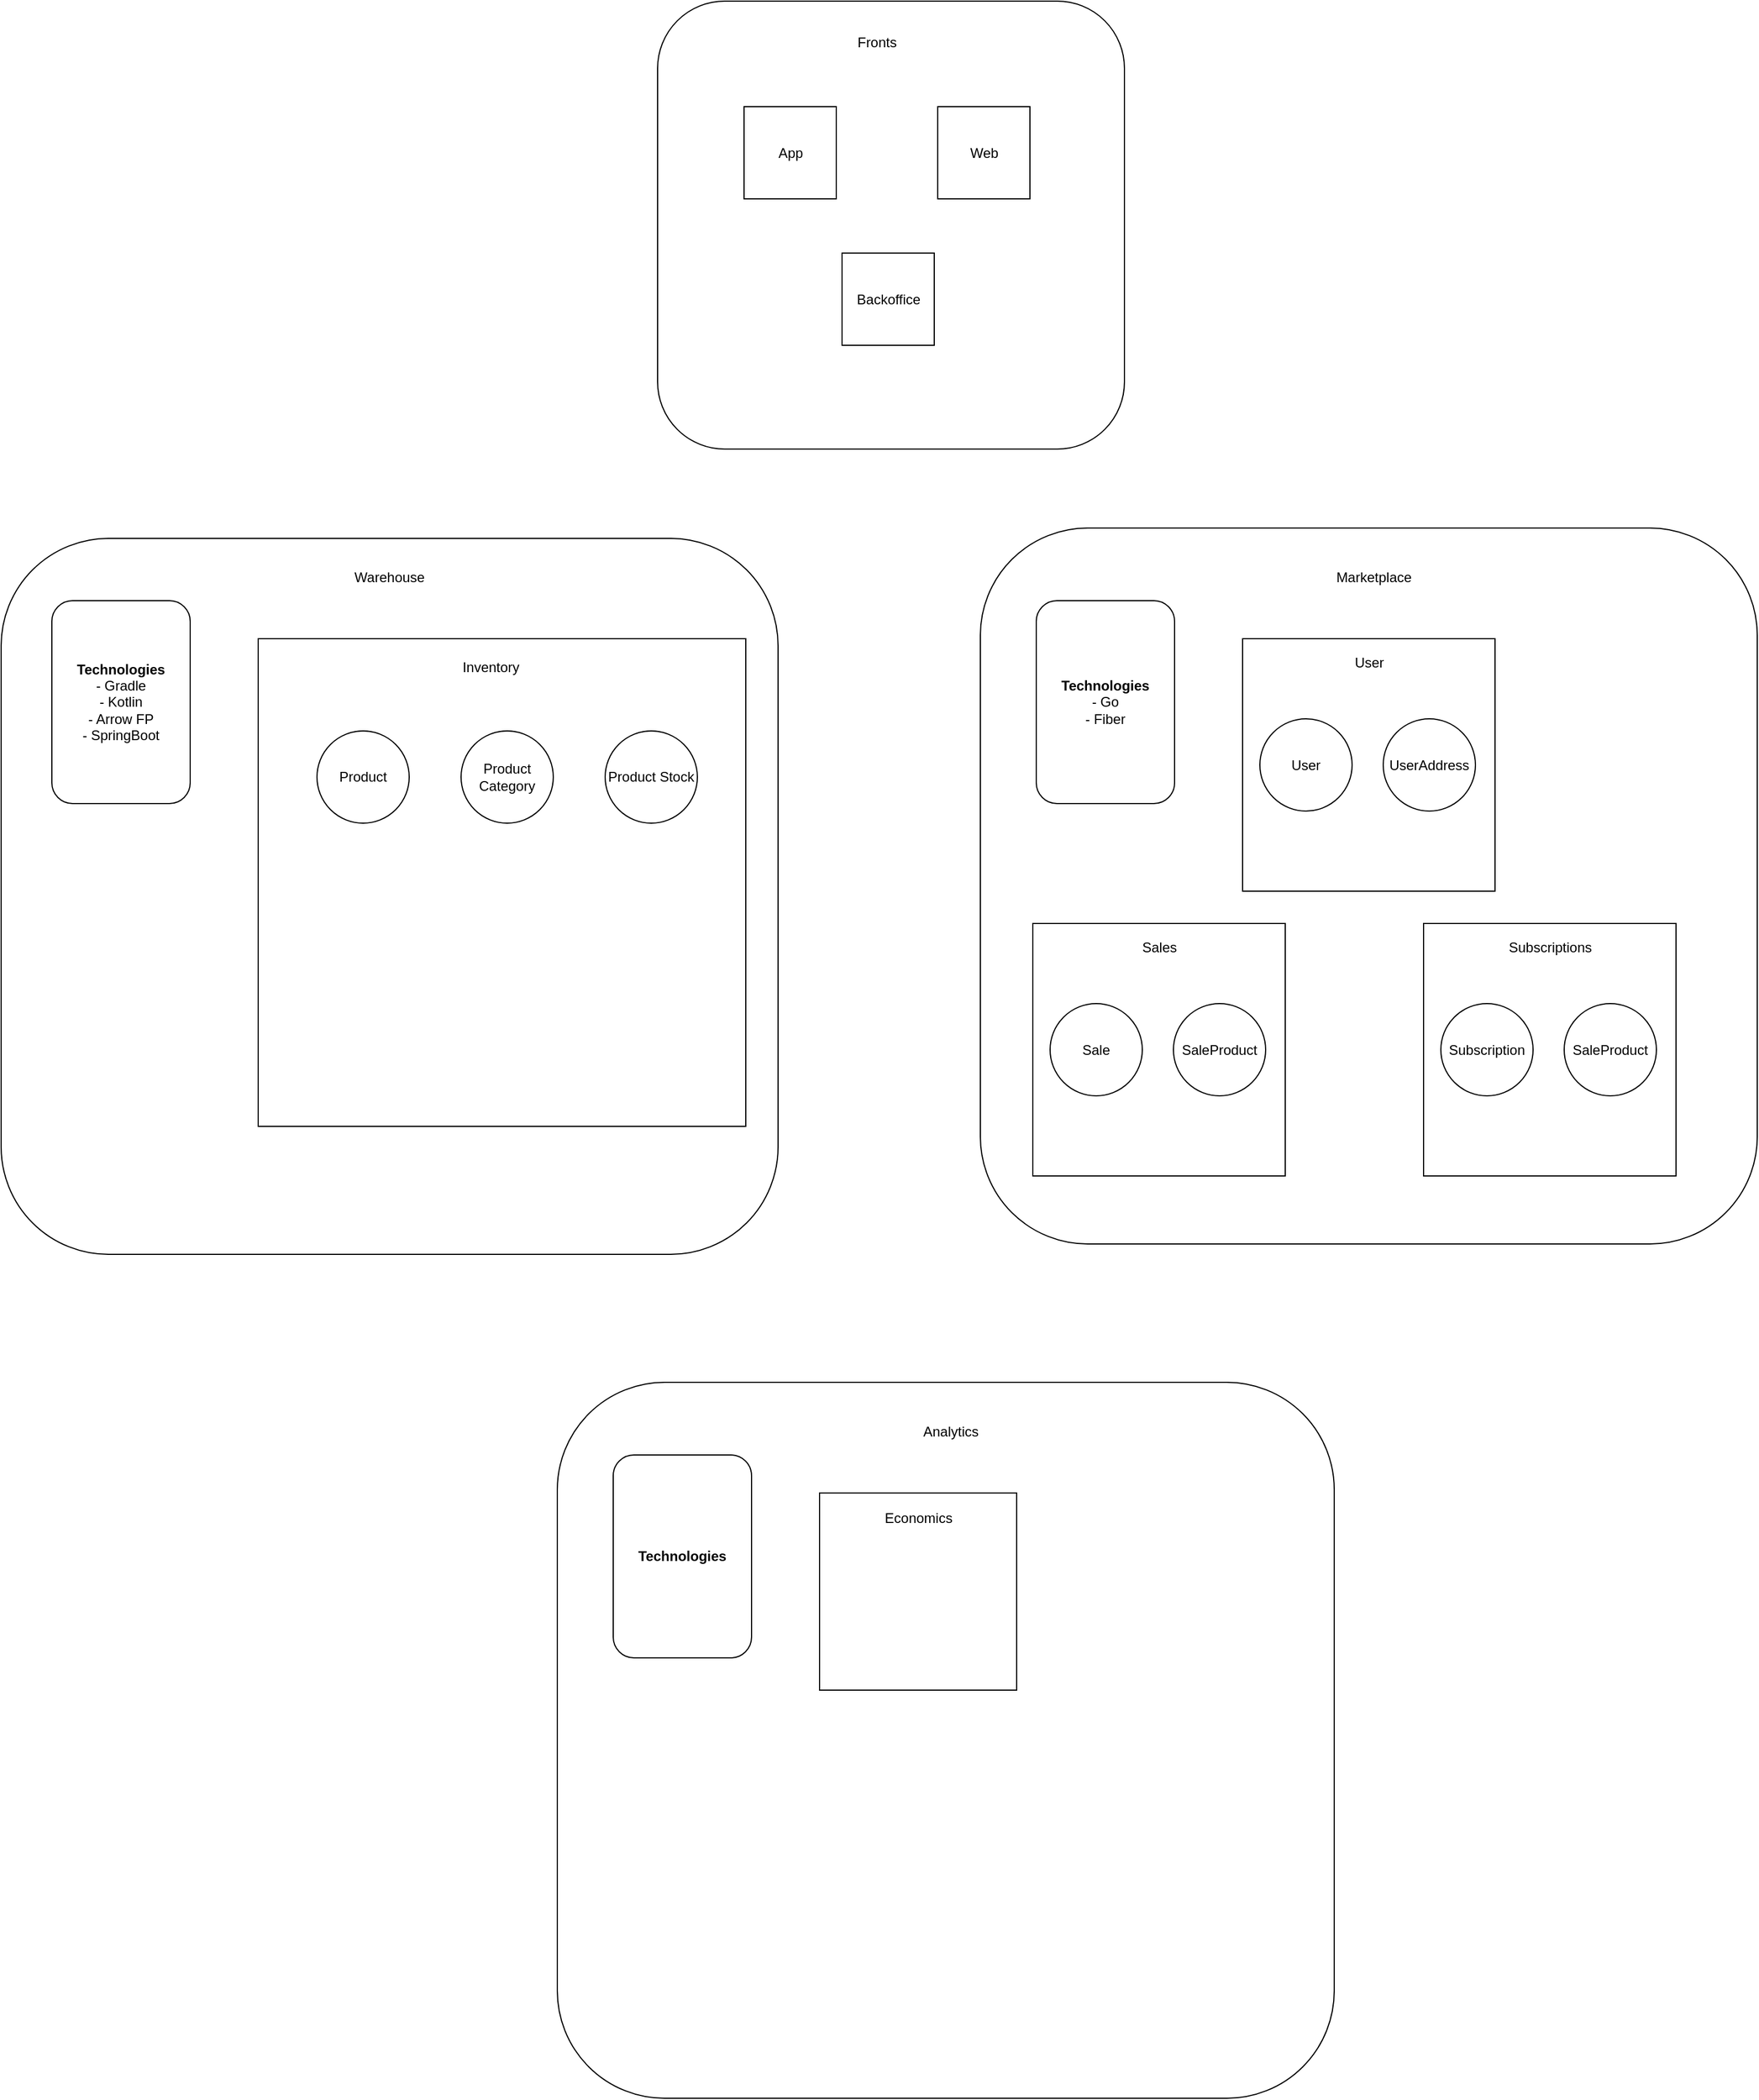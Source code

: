 <mxfile version="20.8.20" type="github">
  <diagram name="Overview" id="11RcOUhjewewihDyenK6">
    <mxGraphModel dx="2872" dy="1506" grid="0" gridSize="10" guides="1" tooltips="1" connect="1" arrows="1" fold="1" page="0" pageScale="1" pageWidth="827" pageHeight="1169" math="0" shadow="0">
      <root>
        <mxCell id="0" />
        <mxCell id="1" parent="0" />
        <mxCell id="3zyel6Lu_8X5XFJ0s7aJ-2" value="" style="rounded=1;whiteSpace=wrap;html=1;" vertex="1" parent="1">
          <mxGeometry x="-426" y="152" width="674" height="621" as="geometry" />
        </mxCell>
        <mxCell id="3zyel6Lu_8X5XFJ0s7aJ-3" value="Warehouse" style="text;html=1;strokeColor=none;fillColor=none;align=center;verticalAlign=middle;whiteSpace=wrap;rounded=0;" vertex="1" parent="1">
          <mxGeometry x="-119" y="171" width="60" height="30" as="geometry" />
        </mxCell>
        <mxCell id="3zyel6Lu_8X5XFJ0s7aJ-4" value="&lt;b&gt;Technologies&lt;/b&gt;&lt;br&gt;- Gradle&lt;br&gt;- Kotlin&lt;br&gt;- Arrow FP&lt;br&gt;- SpringBoot" style="rounded=1;whiteSpace=wrap;html=1;" vertex="1" parent="1">
          <mxGeometry x="-382" y="206" width="120" height="176" as="geometry" />
        </mxCell>
        <mxCell id="3zyel6Lu_8X5XFJ0s7aJ-8" value="" style="whiteSpace=wrap;html=1;aspect=fixed;" vertex="1" parent="1">
          <mxGeometry x="-203" y="239" width="423" height="423" as="geometry" />
        </mxCell>
        <mxCell id="3zyel6Lu_8X5XFJ0s7aJ-9" value="Product" style="ellipse;whiteSpace=wrap;html=1;aspect=fixed;" vertex="1" parent="1">
          <mxGeometry x="-152" y="319" width="80" height="80" as="geometry" />
        </mxCell>
        <mxCell id="3zyel6Lu_8X5XFJ0s7aJ-10" value="Product Category" style="ellipse;whiteSpace=wrap;html=1;aspect=fixed;" vertex="1" parent="1">
          <mxGeometry x="-27" y="319" width="80" height="80" as="geometry" />
        </mxCell>
        <mxCell id="3zyel6Lu_8X5XFJ0s7aJ-11" value="Product Stock" style="ellipse;whiteSpace=wrap;html=1;aspect=fixed;" vertex="1" parent="1">
          <mxGeometry x="98" y="319" width="80" height="80" as="geometry" />
        </mxCell>
        <mxCell id="3zyel6Lu_8X5XFJ0s7aJ-12" value="Inventory" style="text;html=1;strokeColor=none;fillColor=none;align=center;verticalAlign=middle;whiteSpace=wrap;rounded=0;" vertex="1" parent="1">
          <mxGeometry x="-31" y="249" width="60" height="30" as="geometry" />
        </mxCell>
        <mxCell id="3zyel6Lu_8X5XFJ0s7aJ-13" value="" style="rounded=1;whiteSpace=wrap;html=1;" vertex="1" parent="1">
          <mxGeometry x="423.5" y="143" width="674" height="621" as="geometry" />
        </mxCell>
        <mxCell id="3zyel6Lu_8X5XFJ0s7aJ-14" value="Marketplace" style="text;html=1;strokeColor=none;fillColor=none;align=center;verticalAlign=middle;whiteSpace=wrap;rounded=0;" vertex="1" parent="1">
          <mxGeometry x="735" y="171" width="60" height="30" as="geometry" />
        </mxCell>
        <mxCell id="3zyel6Lu_8X5XFJ0s7aJ-15" value="&lt;b&gt;Technologies&lt;/b&gt;&lt;br&gt;- Go&lt;br&gt;- Fiber" style="rounded=1;whiteSpace=wrap;html=1;" vertex="1" parent="1">
          <mxGeometry x="472" y="206" width="120" height="176" as="geometry" />
        </mxCell>
        <mxCell id="3zyel6Lu_8X5XFJ0s7aJ-16" value="" style="whiteSpace=wrap;html=1;aspect=fixed;" vertex="1" parent="1">
          <mxGeometry x="651" y="239" width="219" height="219" as="geometry" />
        </mxCell>
        <mxCell id="3zyel6Lu_8X5XFJ0s7aJ-17" value="User" style="ellipse;whiteSpace=wrap;html=1;aspect=fixed;" vertex="1" parent="1">
          <mxGeometry x="666" y="308.5" width="80" height="80" as="geometry" />
        </mxCell>
        <mxCell id="3zyel6Lu_8X5XFJ0s7aJ-18" value="UserAddress" style="ellipse;whiteSpace=wrap;html=1;aspect=fixed;" vertex="1" parent="1">
          <mxGeometry x="773" y="308.5" width="80" height="80" as="geometry" />
        </mxCell>
        <mxCell id="3zyel6Lu_8X5XFJ0s7aJ-20" value="User" style="text;html=1;strokeColor=none;fillColor=none;align=center;verticalAlign=middle;whiteSpace=wrap;rounded=0;" vertex="1" parent="1">
          <mxGeometry x="730.5" y="245" width="60" height="30" as="geometry" />
        </mxCell>
        <mxCell id="3zyel6Lu_8X5XFJ0s7aJ-21" value="" style="whiteSpace=wrap;html=1;aspect=fixed;" vertex="1" parent="1">
          <mxGeometry x="469" y="486" width="219" height="219" as="geometry" />
        </mxCell>
        <mxCell id="3zyel6Lu_8X5XFJ0s7aJ-22" value="Sale" style="ellipse;whiteSpace=wrap;html=1;aspect=fixed;" vertex="1" parent="1">
          <mxGeometry x="484" y="555.5" width="80" height="80" as="geometry" />
        </mxCell>
        <mxCell id="3zyel6Lu_8X5XFJ0s7aJ-23" value="SaleProduct" style="ellipse;whiteSpace=wrap;html=1;aspect=fixed;" vertex="1" parent="1">
          <mxGeometry x="591" y="555.5" width="80" height="80" as="geometry" />
        </mxCell>
        <mxCell id="3zyel6Lu_8X5XFJ0s7aJ-24" value="Sales" style="text;html=1;strokeColor=none;fillColor=none;align=center;verticalAlign=middle;whiteSpace=wrap;rounded=0;" vertex="1" parent="1">
          <mxGeometry x="548.5" y="492" width="60" height="30" as="geometry" />
        </mxCell>
        <mxCell id="3zyel6Lu_8X5XFJ0s7aJ-25" value="" style="rounded=1;whiteSpace=wrap;html=1;" vertex="1" parent="1">
          <mxGeometry x="56.5" y="884" width="674" height="621" as="geometry" />
        </mxCell>
        <mxCell id="3zyel6Lu_8X5XFJ0s7aJ-26" value="Analytics" style="text;html=1;strokeColor=none;fillColor=none;align=center;verticalAlign=middle;whiteSpace=wrap;rounded=0;" vertex="1" parent="1">
          <mxGeometry x="368" y="912" width="60" height="30" as="geometry" />
        </mxCell>
        <mxCell id="3zyel6Lu_8X5XFJ0s7aJ-27" value="&lt;b&gt;Technologies&lt;/b&gt;" style="rounded=1;whiteSpace=wrap;html=1;" vertex="1" parent="1">
          <mxGeometry x="105" y="947" width="120" height="176" as="geometry" />
        </mxCell>
        <mxCell id="3zyel6Lu_8X5XFJ0s7aJ-28" value="" style="whiteSpace=wrap;html=1;aspect=fixed;" vertex="1" parent="1">
          <mxGeometry x="284" y="980" width="171" height="171" as="geometry" />
        </mxCell>
        <mxCell id="3zyel6Lu_8X5XFJ0s7aJ-31" value="Economics" style="text;html=1;strokeColor=none;fillColor=none;align=center;verticalAlign=middle;whiteSpace=wrap;rounded=0;" vertex="1" parent="1">
          <mxGeometry x="339.5" y="987" width="60" height="30" as="geometry" />
        </mxCell>
        <mxCell id="3zyel6Lu_8X5XFJ0s7aJ-36" value="" style="whiteSpace=wrap;html=1;aspect=fixed;" vertex="1" parent="1">
          <mxGeometry x="808" y="486" width="219" height="219" as="geometry" />
        </mxCell>
        <mxCell id="3zyel6Lu_8X5XFJ0s7aJ-37" value="Subscription" style="ellipse;whiteSpace=wrap;html=1;aspect=fixed;" vertex="1" parent="1">
          <mxGeometry x="823" y="555.5" width="80" height="80" as="geometry" />
        </mxCell>
        <mxCell id="3zyel6Lu_8X5XFJ0s7aJ-38" value="SaleProduct" style="ellipse;whiteSpace=wrap;html=1;aspect=fixed;" vertex="1" parent="1">
          <mxGeometry x="930" y="555.5" width="80" height="80" as="geometry" />
        </mxCell>
        <mxCell id="3zyel6Lu_8X5XFJ0s7aJ-39" value="Subscriptions" style="text;html=1;strokeColor=none;fillColor=none;align=center;verticalAlign=middle;whiteSpace=wrap;rounded=0;" vertex="1" parent="1">
          <mxGeometry x="887.5" y="492" width="60" height="30" as="geometry" />
        </mxCell>
        <mxCell id="3zyel6Lu_8X5XFJ0s7aJ-40" value="" style="rounded=1;whiteSpace=wrap;html=1;" vertex="1" parent="1">
          <mxGeometry x="143.5" y="-314" width="405" height="388.5" as="geometry" />
        </mxCell>
        <mxCell id="3zyel6Lu_8X5XFJ0s7aJ-41" value="App" style="whiteSpace=wrap;html=1;aspect=fixed;" vertex="1" parent="1">
          <mxGeometry x="218.5" y="-222.5" width="80" height="80" as="geometry" />
        </mxCell>
        <mxCell id="3zyel6Lu_8X5XFJ0s7aJ-42" value="Fronts" style="text;html=1;strokeColor=none;fillColor=none;align=center;verticalAlign=middle;whiteSpace=wrap;rounded=0;" vertex="1" parent="1">
          <mxGeometry x="303.5" y="-293.5" width="60" height="30" as="geometry" />
        </mxCell>
        <mxCell id="3zyel6Lu_8X5XFJ0s7aJ-43" value="Web" style="whiteSpace=wrap;html=1;aspect=fixed;" vertex="1" parent="1">
          <mxGeometry x="386.5" y="-222.5" width="80" height="80" as="geometry" />
        </mxCell>
        <mxCell id="3zyel6Lu_8X5XFJ0s7aJ-45" value="Backoffice" style="whiteSpace=wrap;html=1;aspect=fixed;" vertex="1" parent="1">
          <mxGeometry x="303.5" y="-95.5" width="80" height="80" as="geometry" />
        </mxCell>
      </root>
    </mxGraphModel>
  </diagram>
</mxfile>
